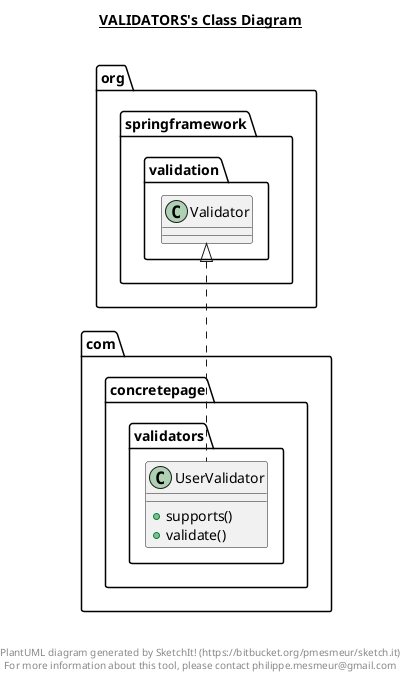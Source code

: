 @startuml

title __VALIDATORS's Class Diagram__\n

  namespace com.concretepage {
    namespace validators {
      class UserValidator {
          + supports()
          + validate()
      }
    }
  }
  

  UserValidator .up.|> org.springframework.validation.Validator


right footer


PlantUML diagram generated by SketchIt! (https://bitbucket.org/pmesmeur/sketch.it)
For more information about this tool, please contact philippe.mesmeur@gmail.com
endfooter

@enduml
